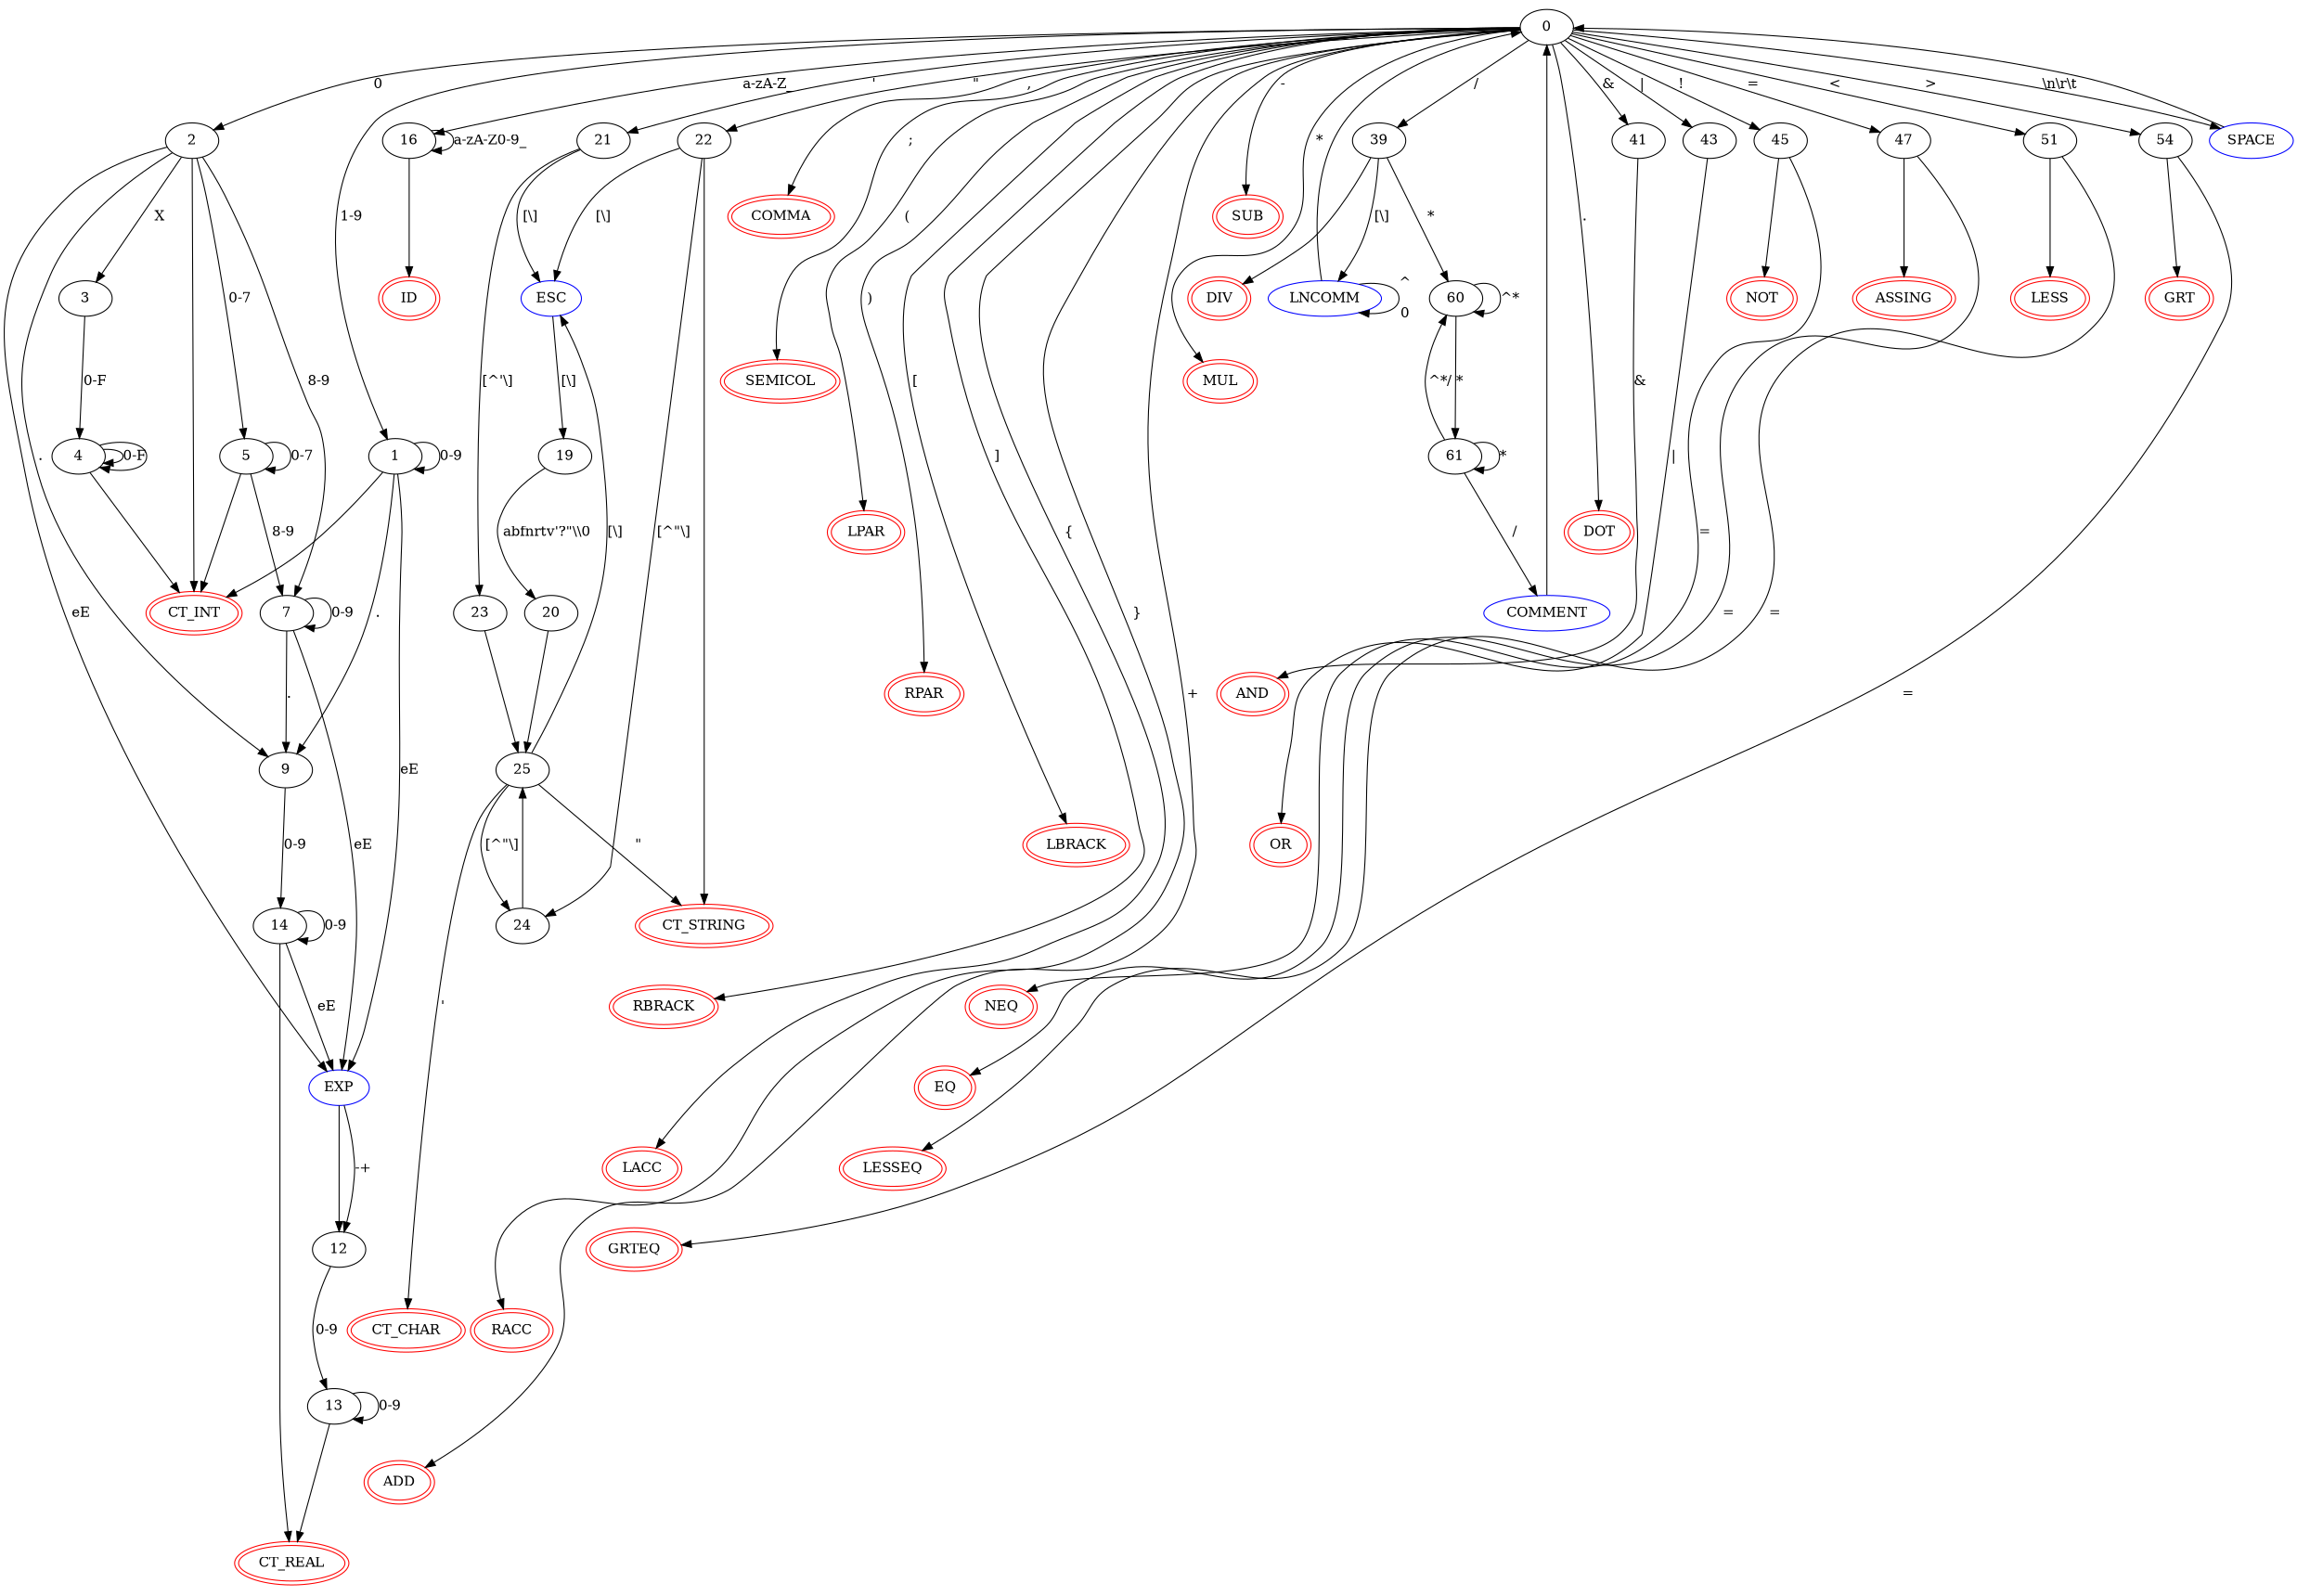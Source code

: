 digraph {
	ratio="fill";
	size="16.5,11.7!";


	0 -> 1 [label="1-9",weight="0.4"];
	0 -> 2 [label="0",weight="0.4"];
	2 -> 3 [label="X",weight="0.2"];
	3 -> 4 [label="0-F",weight="0.2"];
	4 -> 4 [label="0-F",weight="0.2"];
	4 -> 4 ;
	4 -> 10 ;//CT_INT
	2 -> 5 [label="0-7",weight="0.2"];
	5 -> 5 [label="0-7",weight="0.2"];
	5 -> 10 ;//CT_INT
	2 -> 7 [label="8-9",weight="0.2"];
	7 -> 7 [label="0-9",weight="0.2"];
	5 -> 7 [label="8-9",weight="0.2"];
	1 -> 1 [label="0-9",weight="0.4"];
	1 -> 10; //CT_INT
	2 -> 10; //CT_INT

	1 -> 11 [label="eE",weight="0.2"];
	1 -> 9 [label=".",weight="0.2"];
	2 -> 11 [label="eE",weight="0.2"];
	2 -> 9 [label=".",weight="0.2"];
	7 -> 11 [label="eE",weight="0.2"];
	7 -> 9 [label=".",weight="0.2"];

	//EXP
	11 -> 12 [label="-+",weight="0.2"];
	11 -> 12 ;
	12 -> 13 [label="0-9",weight="0.2"];
	13 -> 13 [label="0-9",weight="0.2"];
	9 -> 14 [label="0-9",weight="0.2"];
	14 -> 14 [label="0-9",weight="0.2"];
	14 -> 11 [label="eE",weight="0.2"];
	14 -> 15 ;//CT_REAL
	13 -> 15 ;//CT_REAL

	0 -> 16 [label="a-zA-Z_",weight="0.2"];
	16 -> 16 [label="a-zA-Z0-9_",weight="0.2"];
	16 -> 17 ; //ID

	0 -> 21 [label="'", weight="0.2"];
	21 -> 18 [label="[\\]" , weight="0.2"];
	21 -> 23 [label="[^'\\]",weight="0.2"];
	23 -> 25 ;
	25 -> 26 [label="'",weight="0.2"];//CT_CHAR

	0 -> 22 [label="\"",weight="0.2"];
	22 -> 18 [label="[\\]",weight="0.2"];
	22 -> 24 [label="[^\"\\]",weight="0.2"];
	24 -> 25 ;
	25 -> 24 [label="[^\"\\]",weight="0.2"];
	25 -> 18 [label="[\\]",weight="0.2"];
	25 -> 27 [label="\"",weight="0.2"];//CT_STRING
	22 -> 27 ;//CT_STRING

	//fragment ESC
	18 -> 19 [label="[\\]",weight="0.2"];
	19 -> 20 [label="abfnrtv'?\"\\\\0",weight="0.2"];
	20 -> 25 ;

	//Delimitators
	0 -> 28 [label=",",weight="0.2"]; //COMMA
	0 -> 29 [label=";",weight="0.2"]; //SEMICOL
	0 -> 30 [label="(",weight="0.2"]; //LPAR
	0 -> 31 [label=")",weight="0.2"]; //RPAR
	0 -> 32 [label="[",weight="0.2"]; //LBRACK
	0 -> 33 [label="]",weight="0.2"]; //RBRACK
	0 -> 34 [label="{",weight="0.2"]; //LACC
	0 -> 35 [label="}",weight="0.2"]; //RACC

	//Operators
	0 -> 36 [label="+",weight="0.2"]; 	//ADD
	0 -> 37 [label="-",weight="0.2"]; 	//SUB
	0 -> 38 [label="*",weight="0.2"]; 	//MUL
	0 -> 39 [label="/",weight="0.2"]; 	
	39 -> 57;							//DIV
	0 -> 40 [label=".",weight="0.2"]; 	//DOT
	0 -> 41 [label="&",weight="0.2"]; 
	41 -> 42 [label="&",weight="0.2"]; 	//AND
	0 -> 43 [label="|",weight="0.2"]; 
	43 -> 44 [label="|",weight="0.2"]; 	//OR
	0 -> 45 [label="!",weight="0.2"]; 	
	45 -> 46 ;							//NOT
	0 -> 47 [label="=",weight="0.2"];
	47 -> 48 ; 							//ASSING
	47 -> 49 [label="=",weight="0.2"]; 	//EQ
	45 -> 50 [label="=",weight="0.2"];	//NEQ
	0 -> 51 [label="<",weight="0.2"];
	51 -> 52 ;							//LESS
	51 -> 53 [label="=",weight="0.2"];	//LESSEQ
	0 -> 54 [label=">",weight="0.2"];
	54 -> 55 ;							//GRT
	54 -> 56 [label="=",weight="0.2"];	//GRTEQ

	//Comments
	0 -> 58 [label="\\n\\r\\t",weight="0.2"]; //SPACE
	58 -> 0;
	39 -> 59 [label="[\\]",weight="0.2"];
	59 -> 59 [label="^\n\r\0",weight="0.2"];  //LINECOMM
	59 -> 0;
	39 -> 60 [label="*",weight="0.2"];
	60 -> 60 [label="^*",weight="0.2"];
	60 -> 61 [label="*",weight="0.2"];
	61 -> 61 [label="*",weight="0.2"];
	61 -> 60 [label="^*/",weight="0.2"];
	61 -> 62 [label="/",weight="0.2"];		  //COMMENT
	62 -> 0;

	10 [label="CT_INT",peripheries=2,color=red];		//CT_INT
	11 [label="EXP",peripheries=1,color=blue];		//EXP
	15 [label="CT_REAL",peripheries=2,color=red];		//CT_REAL
	17 [label="ID",peripheries=2,color=red];			//ID
	18 [label="ESC",peripheries=1,color=blue];		//ESC
	26 [label="CT_CHAR",peripheries=2,color=red];		//CT_CHAR
	27 [label="CT_STRING",peripheries=2,color=red];	//CT_STRING
	28 [label="COMMA",peripheries=2,color=red];		//COMMA
	29 [label="SEMICOL",peripheries=2,color=red];		//SEMICOL
	30 [label="LPAR",peripheries=2,color=red];			//LPAR
	31 [label="RPAR",peripheries=2,color=red];			//RPAR
	32 [label="LBRACK",peripheries=2,color=red];		//LBRACK
	33 [label="RBRACK",peripheries=2,color=red];		//RBRACK
	34 [label="LACC",peripheries=2,color=red];			//LACC
	35 [label="RACC",peripheries=2,color=red];			//RACC
	36 [label="ADD",peripheries=2,color=red];			//ADD
	37 [label="SUB",peripheries=2,color=red];			//SUB
	38 [label="MUL",peripheries=2,color=red];			//MUL
	57 [label="DIV",peripheries=2,color=red];			//DIV
	40 [label="DOT",peripheries=2,color=red];			//DOT
	42 [label="AND",peripheries=2,color=red];			//AND
	44 [label="OR",peripheries=2,color=red];			//OR
	46 [label="NOT",peripheries=2,color=red];			//NOT
	48 [label="ASSING",peripheries=2,color=red];		//ASSING
	49 [label="EQ",peripheries=2,color=red];			//EQ
	50 [label="NEQ",peripheries=2,color=red];			//NEQ
	52 [label="LESS",peripheries=2,color=red];			//LESS
	53 [label="LESSEQ",peripheries=2,color=red];		//LESSEQ
	55 [label="GRT",peripheries=2,color=red];			//GRT
	56 [label="GRTEQ",peripheries=2,color=red];		//GRTEQ
	58 [label="SPACE",color=blue];						//SPACE
	59 [label="LNCOMM",color=blue];					//LNCOMM
	62 [label="COMMENT",color=blue];					//COMMENT
}
